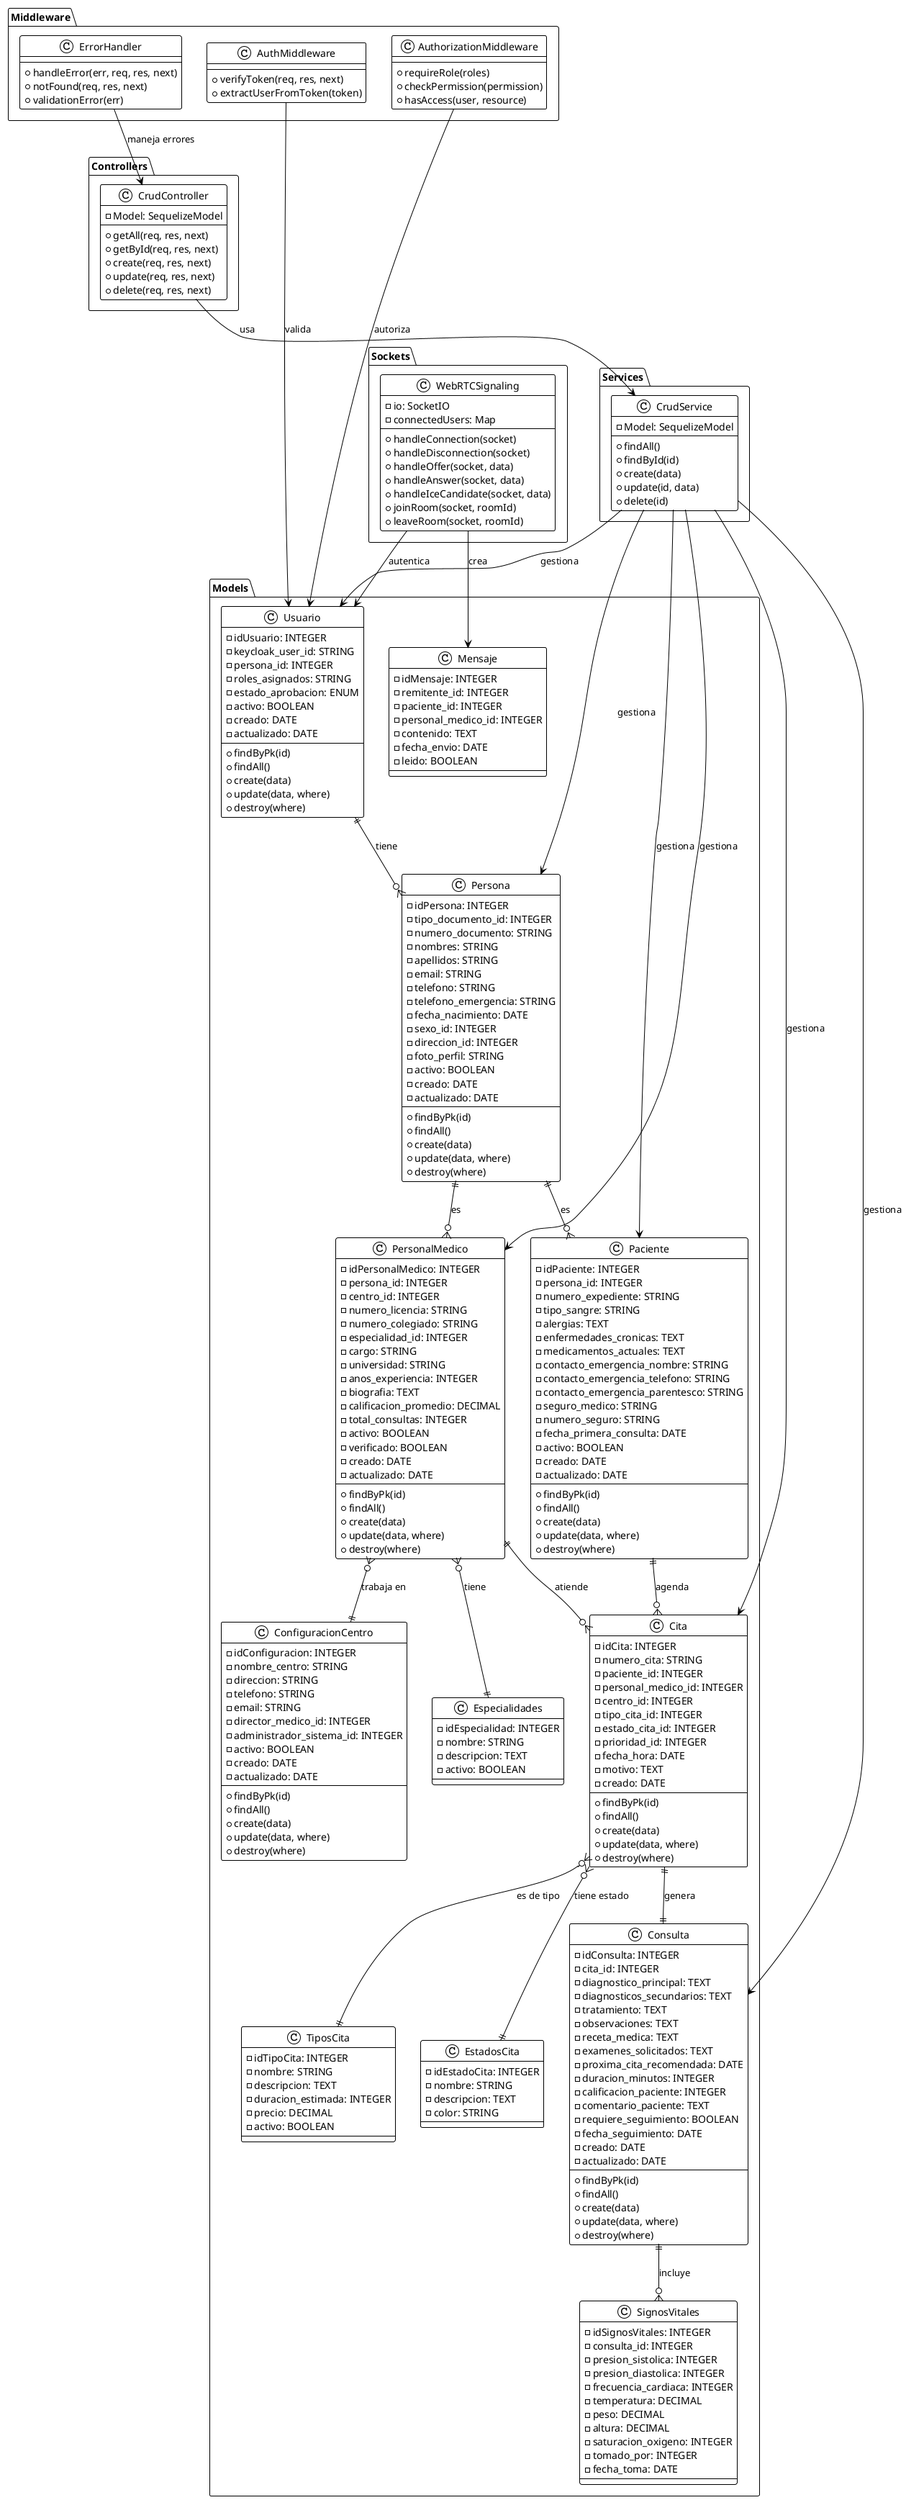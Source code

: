 @startuml DiagramaClasesTelemedicina

!theme plain

package "Models" {

    class Usuario {
        - idUsuario: INTEGER
        - keycloak_user_id: STRING
        - persona_id: INTEGER
        - roles_asignados: STRING
        - estado_aprobacion: ENUM
        - activo: BOOLEAN
        - creado: DATE
        - actualizado: DATE
        --
        + findByPk(id)
        + findAll()
        + create(data)
        + update(data, where)
        + destroy(where)
    }

    class Persona {
        - idPersona: INTEGER
        - tipo_documento_id: INTEGER
        - numero_documento: STRING
        - nombres: STRING
        - apellidos: STRING
        - email: STRING
        - telefono: STRING
        - telefono_emergencia: STRING
        - fecha_nacimiento: DATE
        - sexo_id: INTEGER
        - direccion_id: INTEGER
        - foto_perfil: STRING
        - activo: BOOLEAN
        - creado: DATE
        - actualizado: DATE
        --
        + findByPk(id)
        + findAll()
        + create(data)
        + update(data, where)
        + destroy(where)
    }

    class Paciente {
        - idPaciente: INTEGER
        - persona_id: INTEGER
        - numero_expediente: STRING
        - tipo_sangre: STRING
        - alergias: TEXT
        - enfermedades_cronicas: TEXT
        - medicamentos_actuales: TEXT
        - contacto_emergencia_nombre: STRING
        - contacto_emergencia_telefono: STRING
        - contacto_emergencia_parentesco: STRING
        - seguro_medico: STRING
        - numero_seguro: STRING
        - fecha_primera_consulta: DATE
        - activo: BOOLEAN
        - creado: DATE
        - actualizado: DATE
        --
        + findByPk(id)
        + findAll()
        + create(data)
        + update(data, where)
        + destroy(where)
    }

    class PersonalMedico {
        - idPersonalMedico: INTEGER
        - persona_id: INTEGER
        - centro_id: INTEGER
        - numero_licencia: STRING
        - numero_colegiado: STRING
        - especialidad_id: INTEGER
        - cargo: STRING
        - universidad: STRING
        - anos_experiencia: INTEGER
        - biografia: TEXT
        - calificacion_promedio: DECIMAL
        - total_consultas: INTEGER
        - activo: BOOLEAN
        - verificado: BOOLEAN
        - creado: DATE
        - actualizado: DATE
        --
        + findByPk(id)
        + findAll()
        + create(data)
        + update(data, where)
        + destroy(where)
    }

    class Cita {
        - idCita: INTEGER
        - numero_cita: STRING
        - paciente_id: INTEGER
        - personal_medico_id: INTEGER
        - centro_id: INTEGER
        - tipo_cita_id: INTEGER
        - estado_cita_id: INTEGER
        - prioridad_id: INTEGER
        - fecha_hora: DATE
        - motivo: TEXT
        - creado: DATE
        --
        + findByPk(id)
        + findAll()
        + create(data)
        + update(data, where)
        + destroy(where)
    }

    class Consulta {
        - idConsulta: INTEGER
        - cita_id: INTEGER
        - diagnostico_principal: TEXT
        - diagnosticos_secundarios: TEXT
        - tratamiento: TEXT
        - observaciones: TEXT
        - receta_medica: TEXT
        - examenes_solicitados: TEXT
        - proxima_cita_recomendada: DATE
        - duracion_minutos: INTEGER
        - calificacion_paciente: INTEGER
        - comentario_paciente: TEXT
        - requiere_seguimiento: BOOLEAN
        - fecha_seguimiento: DATE
        - creado: DATE
        - actualizado: DATE
        --
        + findByPk(id)
        + findAll()
        + create(data)
        + update(data, where)
        + destroy(where)
    }

    class ConfiguracionCentro {
        - idConfiguracion: INTEGER
        - nombre_centro: STRING
        - direccion: STRING
        - telefono: STRING
        - email: STRING
        - director_medico_id: INTEGER
        - administrador_sistema_id: INTEGER
        - activo: BOOLEAN
        - creado: DATE
        - actualizado: DATE
        --
        + findByPk(id)
        + findAll()
        + create(data)
        + update(data, where)
        + destroy(where)
    }

    class Especialidades {
        - idEspecialidad: INTEGER
        - nombre: STRING
        - descripcion: TEXT
        - activo: BOOLEAN
    }

    class TiposCita {
        - idTipoCita: INTEGER
        - nombre: STRING
        - descripcion: TEXT
        - duracion_estimada: INTEGER
        - precio: DECIMAL
        - activo: BOOLEAN
    }

    class EstadosCita {
        - idEstadoCita: INTEGER
        - nombre: STRING
        - descripcion: TEXT
        - color: STRING
    }

    class SignosVitales {
        - idSignosVitales: INTEGER
        - consulta_id: INTEGER
        - presion_sistolica: INTEGER
        - presion_diastolica: INTEGER
        - frecuencia_cardiaca: INTEGER
        - temperatura: DECIMAL
        - peso: DECIMAL
        - altura: DECIMAL
        - saturacion_oxigeno: INTEGER
        - tomado_por: INTEGER
        - fecha_toma: DATE
    }

    class Mensaje {
        - idMensaje: INTEGER
        - remitente_id: INTEGER
        - paciente_id: INTEGER
        - personal_medico_id: INTEGER
        - contenido: TEXT
        - fecha_envio: DATE
        - leido: BOOLEAN
    }

}

package "Controllers" {
    class CrudController {
        - Model: SequelizeModel
        --
        + getAll(req, res, next)
        + getById(req, res, next)
        + create(req, res, next)
        + update(req, res, next)
        + delete(req, res, next)
    }
}

package "Services" {
    class CrudService {
        - Model: SequelizeModel
        --
        + findAll()
        + findById(id)
        + create(data)
        + update(id, data)
        + delete(id)
    }
}

package "Middleware" {
    class AuthMiddleware {
        --
        + verifyToken(req, res, next)
        + extractUserFromToken(token)
    }

    class AuthorizationMiddleware {
        --
        + requireRole(roles)
        + checkPermission(permission)
        + hasAccess(user, resource)
    }

    class ErrorHandler {
        --
        + handleError(err, req, res, next)
        + notFound(req, res, next)
        + validationError(err)
    }
}

package "Sockets" {
    class WebRTCSignaling {
        - io: SocketIO
        - connectedUsers: Map
        --
        + handleConnection(socket)
        + handleDisconnection(socket)
        + handleOffer(socket, data)
        + handleAnswer(socket, data)
        + handleIceCandidate(socket, data)
        + joinRoom(socket, roomId)
        + leaveRoom(socket, roomId)
    }
}

' Relaciones principales
Usuario ||--o{ Persona : "tiene"
Persona ||--o{ Paciente : "es"
Persona ||--o{ PersonalMedico : "es"

Paciente ||--o{ Cita : "agenda"
PersonalMedico ||--o{ Cita : "atiende"
Cita ||--|| Consulta : "genera"
Consulta ||--o{ SignosVitales : "incluye"

PersonalMedico }o--|| Especialidades : "tiene"
Cita }o--|| TiposCita : "es de tipo"
Cita }o--|| EstadosCita : "tiene estado"
PersonalMedico }o--|| ConfiguracionCentro : "trabaja en"

' Relaciones Controllers-Services-Models
CrudController --> CrudService : "usa"
CrudService --> Usuario : "gestiona"
CrudService --> Persona : "gestiona"
CrudService --> Paciente : "gestiona"
CrudService --> PersonalMedico : "gestiona"
CrudService --> Cita : "gestiona"
CrudService --> Consulta : "gestiona"

' Middleware connections
AuthMiddleware --> Usuario : "valida"
AuthorizationMiddleware --> Usuario : "autoriza"
ErrorHandler --> CrudController : "maneja errores"

' WebRTC connections
WebRTCSignaling --> Mensaje : "crea"
WebRTCSignaling --> Usuario : "autentica"

@enduml
